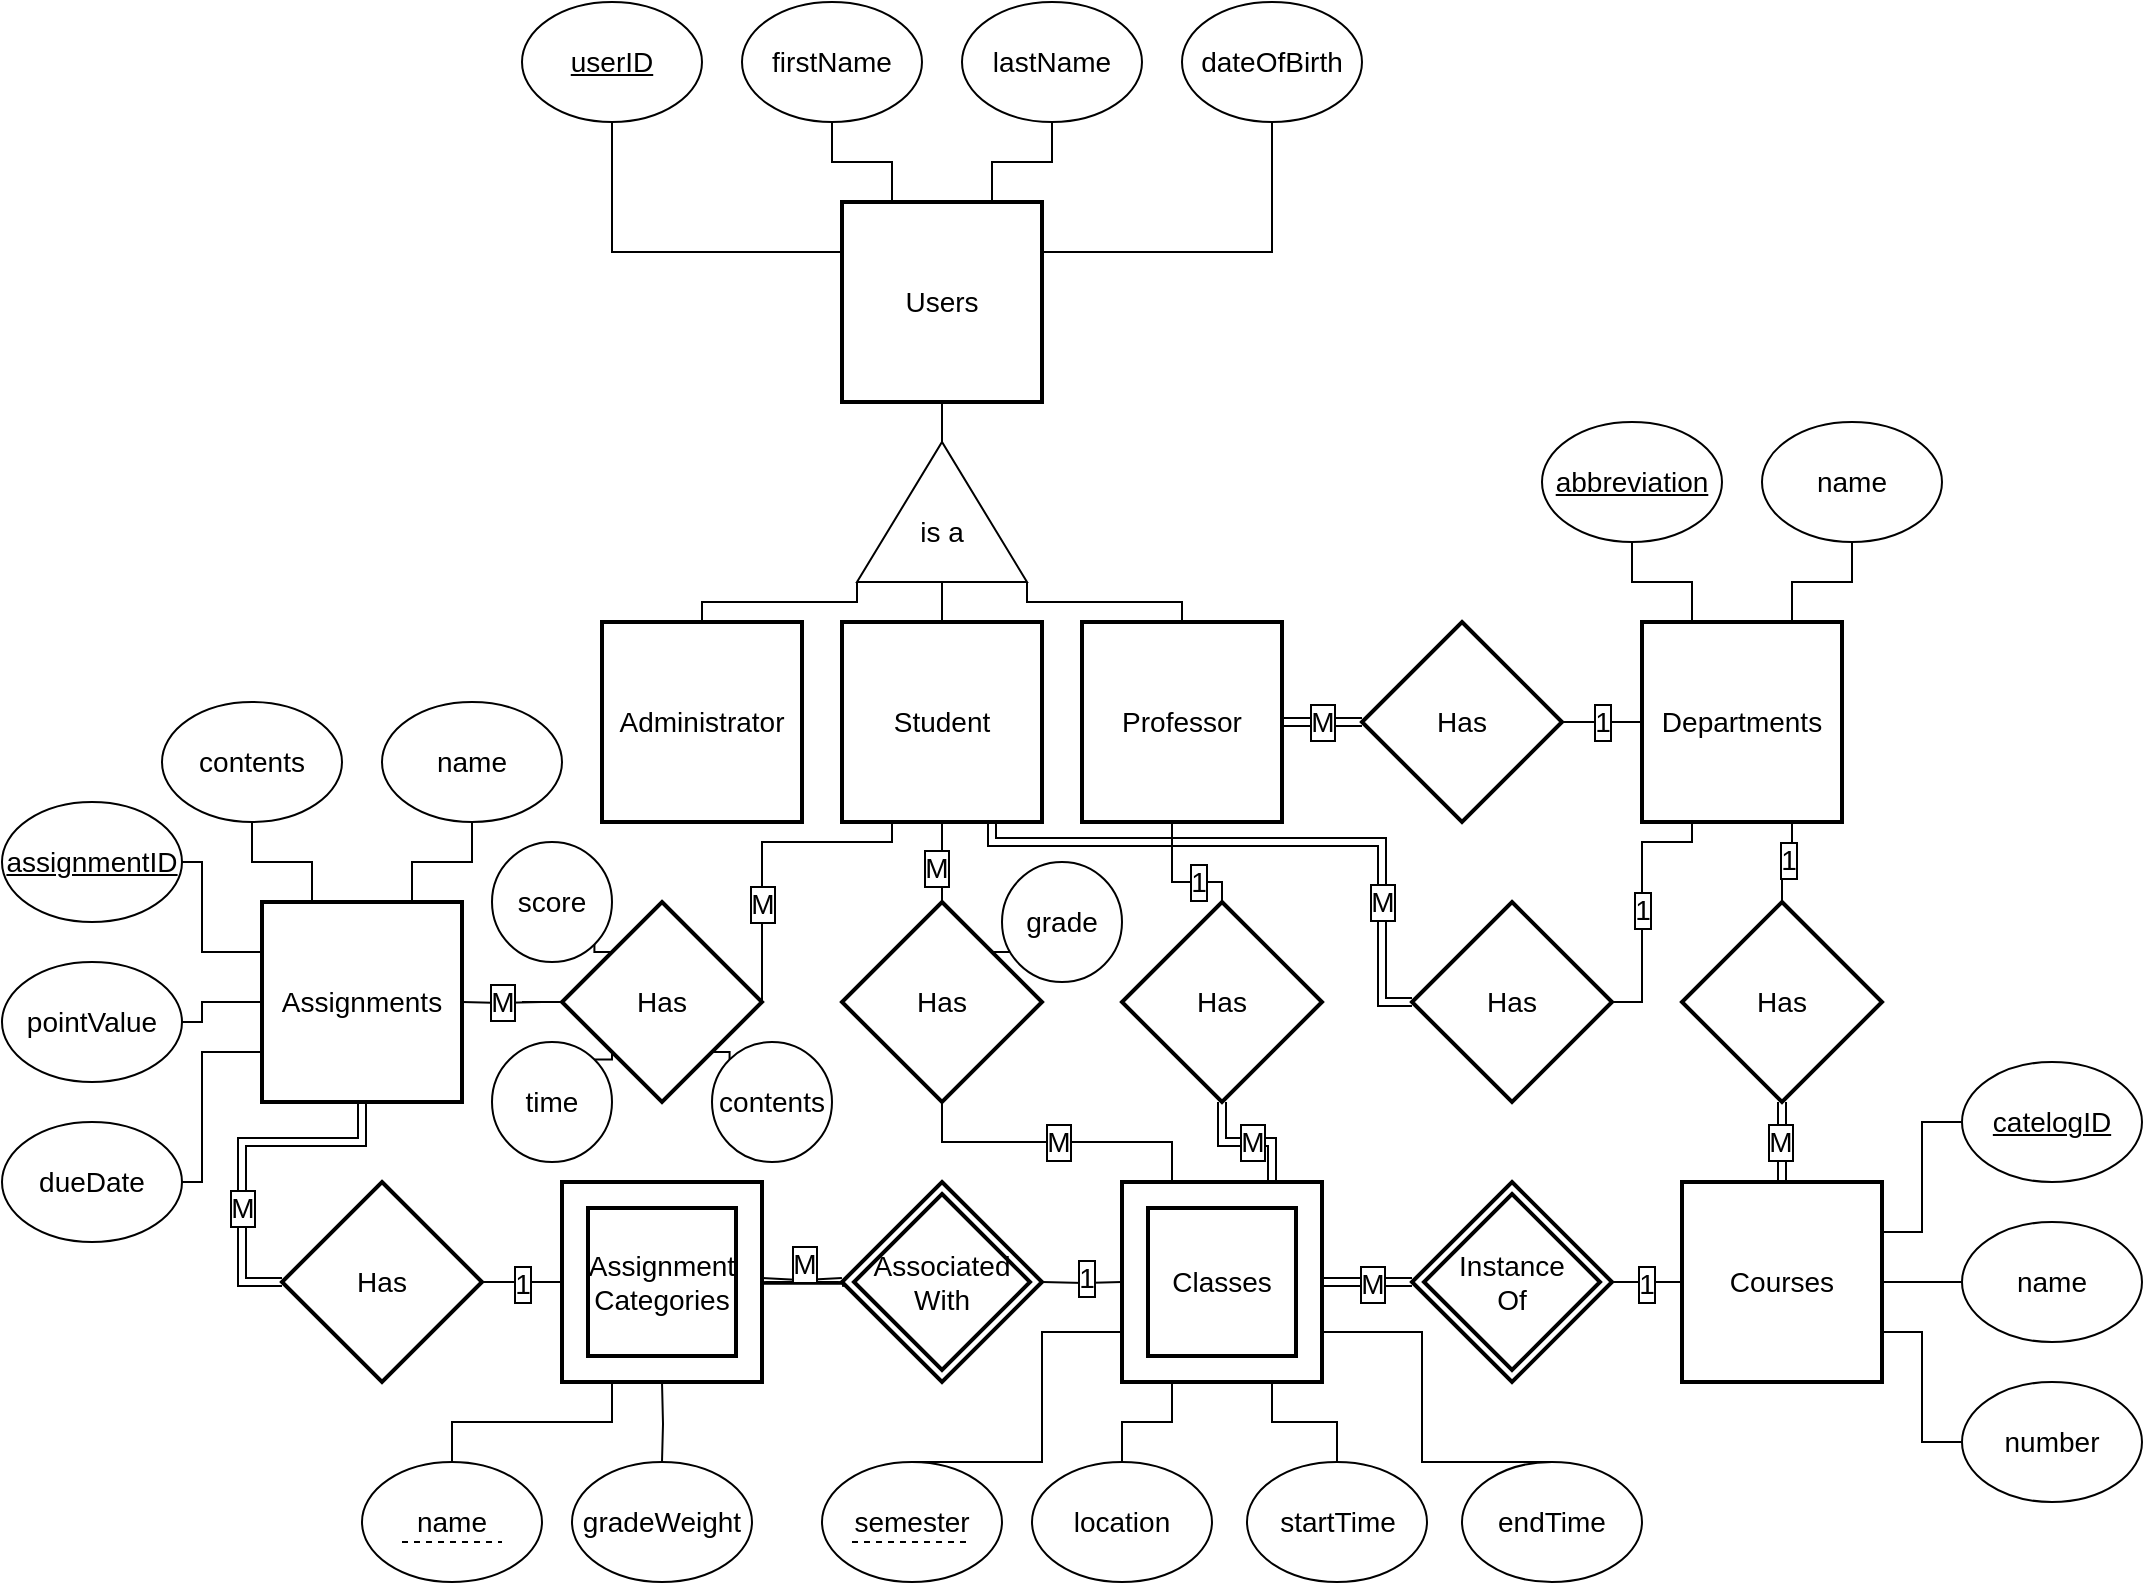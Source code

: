 <mxfile version="10.7.5" type="device"><diagram id="HxZKL7UxSQ64VZ08jnvw" name="Page-1"><mxGraphModel dx="1279" dy="732" grid="1" gridSize="10" guides="1" tooltips="1" connect="1" arrows="1" fold="1" page="1" pageScale="1" pageWidth="1110" pageHeight="830" math="0" shadow="0"><root><mxCell id="0"/><mxCell id="1" parent="0"/><mxCell id="wHXYPtMvFB3BBbdNckrW-7" style="edgeStyle=orthogonalEdgeStyle;rounded=0;orthogonalLoop=1;jettySize=auto;html=1;exitX=0;exitY=0.25;exitDx=0;exitDy=0;entryX=0.5;entryY=1;entryDx=0;entryDy=0;endArrow=none;endFill=0;fontSize=14;" parent="1" source="wHXYPtMvFB3BBbdNckrW-1" target="wHXYPtMvFB3BBbdNckrW-5" edge="1"><mxGeometry relative="1" as="geometry"/></mxCell><mxCell id="wHXYPtMvFB3BBbdNckrW-8" style="edgeStyle=orthogonalEdgeStyle;rounded=0;orthogonalLoop=1;jettySize=auto;html=1;exitX=0.25;exitY=0;exitDx=0;exitDy=0;entryX=0.5;entryY=1;entryDx=0;entryDy=0;endArrow=none;endFill=0;fontSize=14;" parent="1" source="wHXYPtMvFB3BBbdNckrW-1" target="wHXYPtMvFB3BBbdNckrW-4" edge="1"><mxGeometry relative="1" as="geometry"/></mxCell><mxCell id="wHXYPtMvFB3BBbdNckrW-9" style="edgeStyle=orthogonalEdgeStyle;rounded=0;orthogonalLoop=1;jettySize=auto;html=1;exitX=0.75;exitY=0;exitDx=0;exitDy=0;entryX=0.5;entryY=1;entryDx=0;entryDy=0;endArrow=none;endFill=0;fontSize=14;" parent="1" source="wHXYPtMvFB3BBbdNckrW-1" target="wHXYPtMvFB3BBbdNckrW-3" edge="1"><mxGeometry relative="1" as="geometry"/></mxCell><mxCell id="wHXYPtMvFB3BBbdNckrW-10" style="edgeStyle=orthogonalEdgeStyle;rounded=0;orthogonalLoop=1;jettySize=auto;html=1;exitX=1;exitY=0.25;exitDx=0;exitDy=0;entryX=0.5;entryY=1;entryDx=0;entryDy=0;endArrow=none;endFill=0;fontSize=14;" parent="1" source="wHXYPtMvFB3BBbdNckrW-1" target="wHXYPtMvFB3BBbdNckrW-6" edge="1"><mxGeometry relative="1" as="geometry"/></mxCell><mxCell id="wHXYPtMvFB3BBbdNckrW-11" style="edgeStyle=orthogonalEdgeStyle;rounded=0;orthogonalLoop=1;jettySize=auto;html=1;exitX=0.5;exitY=1;exitDx=0;exitDy=0;entryX=1;entryY=0.5;entryDx=0;entryDy=0;endArrow=none;endFill=0;fontSize=14;" parent="1" source="wHXYPtMvFB3BBbdNckrW-1" edge="1"><mxGeometry relative="1" as="geometry"><mxPoint x="490" y="240" as="targetPoint"/></mxGeometry></mxCell><mxCell id="wHXYPtMvFB3BBbdNckrW-1" value="Users" style="strokeWidth=2;whiteSpace=wrap;html=1;align=center;fontSize=14;" parent="1" vertex="1"><mxGeometry x="440" y="120" width="100" height="100" as="geometry"/></mxCell><mxCell id="wHXYPtMvFB3BBbdNckrW-3" value="lastName" style="ellipse;whiteSpace=wrap;html=1;fontSize=14;" parent="1" vertex="1"><mxGeometry x="500" y="20" width="90" height="60" as="geometry"/></mxCell><mxCell id="wHXYPtMvFB3BBbdNckrW-4" value="firstName" style="ellipse;whiteSpace=wrap;html=1;fontSize=14;" parent="1" vertex="1"><mxGeometry x="390" y="20" width="90" height="60" as="geometry"/></mxCell><mxCell id="wHXYPtMvFB3BBbdNckrW-5" value="&lt;u&gt;userID&lt;/u&gt;" style="ellipse;whiteSpace=wrap;html=1;fontSize=14;" parent="1" vertex="1"><mxGeometry x="280" y="20" width="90" height="60" as="geometry"/></mxCell><mxCell id="wHXYPtMvFB3BBbdNckrW-6" value="dateOfBirth" style="ellipse;whiteSpace=wrap;html=1;fontSize=14;" parent="1" vertex="1"><mxGeometry x="610" y="20" width="90" height="60" as="geometry"/></mxCell><mxCell id="wHXYPtMvFB3BBbdNckrW-74" style="edgeStyle=orthogonalEdgeStyle;rounded=0;jumpSize=6;orthogonalLoop=1;jettySize=auto;html=1;exitX=0.5;exitY=1;exitDx=0;exitDy=0;entryX=0.5;entryY=0;entryDx=0;entryDy=0;endArrow=none;endFill=0;fontSize=14;" parent="1" source="wHXYPtMvFB3BBbdNckrW-12" target="wHXYPtMvFB3BBbdNckrW-73" edge="1"><mxGeometry relative="1" as="geometry"/></mxCell><mxCell id="wHXYPtMvFB3BBbdNckrW-76" value="M" style="text;html=1;resizable=0;points=[];align=center;verticalAlign=middle;labelBackgroundColor=#ffffff;fontSize=14;labelBorderColor=#000000;" parent="wHXYPtMvFB3BBbdNckrW-74" vertex="1" connectable="0"><mxGeometry x="0.133" y="-3" relative="1" as="geometry"><mxPoint as="offset"/></mxGeometry></mxCell><mxCell id="wHXYPtMvFB3BBbdNckrW-98" style="edgeStyle=orthogonalEdgeStyle;rounded=0;jumpSize=6;orthogonalLoop=1;jettySize=auto;html=1;exitX=0.25;exitY=1;exitDx=0;exitDy=0;entryX=1;entryY=0.5;entryDx=0;entryDy=0;endArrow=none;endFill=0;fontSize=14;" parent="1" source="wHXYPtMvFB3BBbdNckrW-12" target="wHXYPtMvFB3BBbdNckrW-97" edge="1"><mxGeometry relative="1" as="geometry"><Array as="points"><mxPoint x="465" y="440"/><mxPoint x="400" y="440"/></Array></mxGeometry></mxCell><mxCell id="wHXYPtMvFB3BBbdNckrW-99" value="M" style="text;html=1;resizable=0;points=[];align=center;verticalAlign=middle;labelBackgroundColor=#ffffff;fontSize=14;labelBorderColor=#000000;" parent="wHXYPtMvFB3BBbdNckrW-98" vertex="1" connectable="0"><mxGeometry x="0.368" relative="1" as="geometry"><mxPoint as="offset"/></mxGeometry></mxCell><mxCell id="wHXYPtMvFB3BBbdNckrW-12" value="Student" style="strokeWidth=2;whiteSpace=wrap;html=1;align=center;fontSize=14;" parent="1" vertex="1"><mxGeometry x="440" y="330" width="100" height="100" as="geometry"/></mxCell><mxCell id="wHXYPtMvFB3BBbdNckrW-32" value="M" style="edgeStyle=orthogonalEdgeStyle;rounded=0;orthogonalLoop=1;jettySize=auto;html=1;exitX=1;exitY=0.5;exitDx=0;exitDy=0;entryX=0;entryY=0.5;entryDx=0;entryDy=0;endArrow=none;endFill=0;fontSize=14;labelBorderColor=#000000;shape=link;" parent="1" source="wHXYPtMvFB3BBbdNckrW-13" target="wHXYPtMvFB3BBbdNckrW-31" edge="1"><mxGeometry relative="1" as="geometry"><mxPoint as="offset"/></mxGeometry></mxCell><mxCell id="wHXYPtMvFB3BBbdNckrW-83" style="edgeStyle=orthogonalEdgeStyle;rounded=0;jumpSize=6;orthogonalLoop=1;jettySize=auto;html=1;exitX=0.5;exitY=1;exitDx=0;exitDy=0;entryX=0.5;entryY=0;entryDx=0;entryDy=0;endArrow=none;endFill=0;fontSize=14;" parent="1" source="wHXYPtMvFB3BBbdNckrW-13" target="wHXYPtMvFB3BBbdNckrW-80" edge="1"><mxGeometry relative="1" as="geometry"><Array as="points"><mxPoint x="605" y="460"/><mxPoint x="630" y="460"/></Array></mxGeometry></mxCell><mxCell id="wHXYPtMvFB3BBbdNckrW-13" value="Professor" style="strokeWidth=2;whiteSpace=wrap;html=1;align=center;fontSize=14;" parent="1" vertex="1"><mxGeometry x="560" y="330" width="100" height="100" as="geometry"/></mxCell><mxCell id="wHXYPtMvFB3BBbdNckrW-14" value="Administrator" style="strokeWidth=2;whiteSpace=wrap;html=1;align=center;fontSize=14;" parent="1" vertex="1"><mxGeometry x="320" y="330" width="100" height="100" as="geometry"/></mxCell><mxCell id="wHXYPtMvFB3BBbdNckrW-23" style="edgeStyle=orthogonalEdgeStyle;rounded=0;orthogonalLoop=1;jettySize=auto;html=1;exitX=0.5;exitY=1;exitDx=0;exitDy=0;exitPerimeter=0;entryX=0.5;entryY=0;entryDx=0;entryDy=0;endArrow=none;endFill=0;fontSize=14;" parent="1" source="wHXYPtMvFB3BBbdNckrW-15" target="wHXYPtMvFB3BBbdNckrW-12" edge="1"><mxGeometry relative="1" as="geometry"/></mxCell><mxCell id="wHXYPtMvFB3BBbdNckrW-24" style="edgeStyle=orthogonalEdgeStyle;rounded=0;orthogonalLoop=1;jettySize=auto;html=1;exitX=0;exitY=1;exitDx=0;exitDy=0;exitPerimeter=0;entryX=0.5;entryY=0;entryDx=0;entryDy=0;endArrow=none;endFill=0;fontSize=14;" parent="1" source="wHXYPtMvFB3BBbdNckrW-15" target="wHXYPtMvFB3BBbdNckrW-14" edge="1"><mxGeometry relative="1" as="geometry"><Array as="points"><mxPoint x="448" y="320"/><mxPoint x="370" y="320"/></Array></mxGeometry></mxCell><mxCell id="wHXYPtMvFB3BBbdNckrW-25" style="edgeStyle=orthogonalEdgeStyle;rounded=0;orthogonalLoop=1;jettySize=auto;html=1;exitX=1;exitY=1;exitDx=0;exitDy=0;exitPerimeter=0;entryX=0.5;entryY=0;entryDx=0;entryDy=0;endArrow=none;endFill=0;fontSize=14;" parent="1" source="wHXYPtMvFB3BBbdNckrW-15" target="wHXYPtMvFB3BBbdNckrW-13" edge="1"><mxGeometry relative="1" as="geometry"><Array as="points"><mxPoint x="533" y="320"/><mxPoint x="610" y="320"/></Array></mxGeometry></mxCell><mxCell id="wHXYPtMvFB3BBbdNckrW-15" value="&lt;div style=&quot;text-align: right&quot;&gt;&lt;/div&gt;" style="verticalLabelPosition=bottom;verticalAlign=top;html=1;shape=mxgraph.basic.acute_triangle;dx=0.5;fontSize=14;align=center;" parent="1" vertex="1"><mxGeometry x="447.5" y="240" width="85" height="70" as="geometry"/></mxCell><mxCell id="wHXYPtMvFB3BBbdNckrW-22" value="is a" style="text;html=1;strokeColor=none;fillColor=none;align=center;verticalAlign=middle;whiteSpace=wrap;rounded=0;fontSize=14;" parent="1" vertex="1"><mxGeometry x="470" y="275" width="40" height="20" as="geometry"/></mxCell><mxCell id="wHXYPtMvFB3BBbdNckrW-26" style="edgeStyle=orthogonalEdgeStyle;rounded=0;orthogonalLoop=1;jettySize=auto;html=1;exitX=0.25;exitY=0;exitDx=0;exitDy=0;entryX=0.5;entryY=1;entryDx=0;entryDy=0;endArrow=none;endFill=0;fontSize=14;" parent="1" source="wHXYPtMvFB3BBbdNckrW-28" target="wHXYPtMvFB3BBbdNckrW-30" edge="1"><mxGeometry relative="1" as="geometry"/></mxCell><mxCell id="wHXYPtMvFB3BBbdNckrW-27" style="edgeStyle=orthogonalEdgeStyle;rounded=0;orthogonalLoop=1;jettySize=auto;html=1;exitX=0.75;exitY=0;exitDx=0;exitDy=0;entryX=0.5;entryY=1;entryDx=0;entryDy=0;endArrow=none;endFill=0;fontSize=14;" parent="1" source="wHXYPtMvFB3BBbdNckrW-28" target="wHXYPtMvFB3BBbdNckrW-29" edge="1"><mxGeometry relative="1" as="geometry"/></mxCell><mxCell id="wHXYPtMvFB3BBbdNckrW-81" value="" style="edgeStyle=orthogonalEdgeStyle;rounded=0;jumpSize=6;orthogonalLoop=1;jettySize=auto;html=1;endArrow=none;endFill=0;fontSize=14;exitX=0.75;exitY=1;exitDx=0;exitDy=0;" parent="1" source="wHXYPtMvFB3BBbdNckrW-28" target="wHXYPtMvFB3BBbdNckrW-41" edge="1"><mxGeometry relative="1" as="geometry"/></mxCell><mxCell id="wHXYPtMvFB3BBbdNckrW-82" value="1" style="text;html=1;resizable=0;points=[];align=center;verticalAlign=middle;labelBackgroundColor=#ffffff;fontSize=14;labelBorderColor=#000000;" parent="wHXYPtMvFB3BBbdNckrW-81" vertex="1" connectable="0"><mxGeometry x="-0.029" y="-1" relative="1" as="geometry"><mxPoint as="offset"/></mxGeometry></mxCell><mxCell id="wHXYPtMvFB3BBbdNckrW-28" value="Departments&lt;br&gt;" style="strokeWidth=2;whiteSpace=wrap;html=1;align=center;fontSize=14;" parent="1" vertex="1"><mxGeometry x="840" y="330" width="100" height="100" as="geometry"/></mxCell><mxCell id="wHXYPtMvFB3BBbdNckrW-29" value="name" style="ellipse;whiteSpace=wrap;html=1;fontSize=14;" parent="1" vertex="1"><mxGeometry x="900" y="230" width="90" height="60" as="geometry"/></mxCell><mxCell id="wHXYPtMvFB3BBbdNckrW-30" value="&lt;u&gt;abbreviation&lt;/u&gt;" style="ellipse;whiteSpace=wrap;html=1;fontSize=14;" parent="1" vertex="1"><mxGeometry x="790" y="230" width="90" height="60" as="geometry"/></mxCell><mxCell id="wHXYPtMvFB3BBbdNckrW-33" value="1" style="edgeStyle=orthogonalEdgeStyle;rounded=0;orthogonalLoop=1;jettySize=auto;html=1;exitX=1;exitY=0.5;exitDx=0;exitDy=0;entryX=0;entryY=0.5;entryDx=0;entryDy=0;endArrow=none;endFill=0;fontSize=14;labelBorderColor=#000000;" parent="1" source="wHXYPtMvFB3BBbdNckrW-31" target="wHXYPtMvFB3BBbdNckrW-28" edge="1"><mxGeometry relative="1" as="geometry"/></mxCell><mxCell id="wHXYPtMvFB3BBbdNckrW-31" value="Has" style="shape=rhombus;strokeWidth=2;fontSize=17;perimeter=rhombusPerimeter;whiteSpace=wrap;html=1;align=center;fontSize=14;" parent="1" vertex="1"><mxGeometry x="700" y="330" width="100" height="100" as="geometry"/></mxCell><mxCell id="wHXYPtMvFB3BBbdNckrW-46" style="edgeStyle=orthogonalEdgeStyle;rounded=0;orthogonalLoop=1;jettySize=auto;html=1;exitX=1;exitY=0.25;exitDx=0;exitDy=0;entryX=0;entryY=0.5;entryDx=0;entryDy=0;endArrow=none;endFill=0;fontSize=14;" parent="1" source="wHXYPtMvFB3BBbdNckrW-36" target="wHXYPtMvFB3BBbdNckrW-38" edge="1"><mxGeometry relative="1" as="geometry"/></mxCell><mxCell id="wHXYPtMvFB3BBbdNckrW-47" style="edgeStyle=orthogonalEdgeStyle;rounded=0;orthogonalLoop=1;jettySize=auto;html=1;exitX=1;exitY=0.5;exitDx=0;exitDy=0;entryX=0;entryY=0.5;entryDx=0;entryDy=0;endArrow=none;endFill=0;fontSize=14;" parent="1" source="wHXYPtMvFB3BBbdNckrW-36" target="wHXYPtMvFB3BBbdNckrW-37" edge="1"><mxGeometry relative="1" as="geometry"/></mxCell><mxCell id="wHXYPtMvFB3BBbdNckrW-48" style="edgeStyle=orthogonalEdgeStyle;rounded=0;orthogonalLoop=1;jettySize=auto;html=1;exitX=1;exitY=0.75;exitDx=0;exitDy=0;entryX=0;entryY=0.5;entryDx=0;entryDy=0;endArrow=none;endFill=0;fontSize=14;" parent="1" source="wHXYPtMvFB3BBbdNckrW-36" target="wHXYPtMvFB3BBbdNckrW-40" edge="1"><mxGeometry relative="1" as="geometry"/></mxCell><mxCell id="wHXYPtMvFB3BBbdNckrW-36" value="Courses&lt;br&gt;" style="strokeWidth=2;whiteSpace=wrap;html=1;align=center;fontSize=14;" parent="1" vertex="1"><mxGeometry x="860" y="610" width="100" height="100" as="geometry"/></mxCell><mxCell id="wHXYPtMvFB3BBbdNckrW-37" value="name" style="ellipse;whiteSpace=wrap;html=1;fontSize=14;" parent="1" vertex="1"><mxGeometry x="1000" y="630" width="90" height="60" as="geometry"/></mxCell><mxCell id="wHXYPtMvFB3BBbdNckrW-38" value="&lt;u&gt;catelogID&lt;/u&gt;" style="ellipse;whiteSpace=wrap;html=1;fontSize=14;" parent="1" vertex="1"><mxGeometry x="1000" y="550" width="90" height="60" as="geometry"/></mxCell><mxCell id="wHXYPtMvFB3BBbdNckrW-40" value="number" style="ellipse;whiteSpace=wrap;html=1;fontSize=14;" parent="1" vertex="1"><mxGeometry x="1000" y="710" width="90" height="60" as="geometry"/></mxCell><mxCell id="wHXYPtMvFB3BBbdNckrW-44" style="edgeStyle=orthogonalEdgeStyle;rounded=0;orthogonalLoop=1;jettySize=auto;html=1;exitX=0.5;exitY=1;exitDx=0;exitDy=0;entryX=0.5;entryY=0;entryDx=0;entryDy=0;endArrow=none;endFill=0;fontSize=14;shape=link;" parent="1" source="wHXYPtMvFB3BBbdNckrW-41" target="wHXYPtMvFB3BBbdNckrW-36" edge="1"><mxGeometry relative="1" as="geometry"/></mxCell><mxCell id="wHXYPtMvFB3BBbdNckrW-45" value="M" style="text;html=1;resizable=0;points=[];align=center;verticalAlign=middle;labelBackgroundColor=#ffffff;fontSize=14;labelBorderColor=#000000;" parent="wHXYPtMvFB3BBbdNckrW-44" vertex="1" connectable="0"><mxGeometry x="-0.017" y="-1" relative="1" as="geometry"><mxPoint as="offset"/></mxGeometry></mxCell><mxCell id="wHXYPtMvFB3BBbdNckrW-41" value="Has" style="shape=rhombus;strokeWidth=2;fontSize=17;perimeter=rhombusPerimeter;whiteSpace=wrap;html=1;align=center;fontSize=14;" parent="1" vertex="1"><mxGeometry x="860" y="470" width="100" height="100" as="geometry"/></mxCell><mxCell id="wHXYPtMvFB3BBbdNckrW-53" style="edgeStyle=orthogonalEdgeStyle;rounded=0;orthogonalLoop=1;jettySize=auto;html=1;exitX=0;exitY=0.5;exitDx=0;exitDy=0;endArrow=none;endFill=0;fontSize=14;shape=link;" parent="1" source="wHXYPtMvFB3BBbdNckrW-49" target="wHXYPtMvFB3BBbdNckrW-51" edge="1"><mxGeometry relative="1" as="geometry"/></mxCell><mxCell id="wHXYPtMvFB3BBbdNckrW-55" value="M" style="text;html=1;resizable=0;points=[];align=center;verticalAlign=middle;labelBackgroundColor=#ffffff;fontSize=14;labelBorderColor=#000000;" parent="wHXYPtMvFB3BBbdNckrW-53" vertex="1" connectable="0"><mxGeometry x="-0.083" y="1" relative="1" as="geometry"><mxPoint as="offset"/></mxGeometry></mxCell><mxCell id="wHXYPtMvFB3BBbdNckrW-54" style="edgeStyle=orthogonalEdgeStyle;rounded=0;orthogonalLoop=1;jettySize=auto;html=1;exitX=1;exitY=0.5;exitDx=0;exitDy=0;entryX=0;entryY=0.5;entryDx=0;entryDy=0;endArrow=none;endFill=0;fontSize=14;labelBorderColor=#000000;" parent="1" source="wHXYPtMvFB3BBbdNckrW-49" target="wHXYPtMvFB3BBbdNckrW-36" edge="1"><mxGeometry relative="1" as="geometry"/></mxCell><mxCell id="wHXYPtMvFB3BBbdNckrW-56" value="1" style="text;html=1;resizable=0;points=[];align=center;verticalAlign=middle;labelBackgroundColor=#ffffff;fontSize=14;labelBorderColor=#000000;" parent="wHXYPtMvFB3BBbdNckrW-54" vertex="1" connectable="0"><mxGeometry x="-0.067" y="-1" relative="1" as="geometry"><mxPoint as="offset"/></mxGeometry></mxCell><mxCell id="wHXYPtMvFB3BBbdNckrW-49" value="Instance&lt;br&gt;Of&lt;br&gt;" style="shape=rhombus;double=1;strokeWidth=2;fontSize=17;perimeter=rhombusPerimeter;whiteSpace=wrap;html=1;align=center;fontSize=14;" parent="1" vertex="1"><mxGeometry x="725" y="610" width="100" height="100" as="geometry"/></mxCell><mxCell id="wHXYPtMvFB3BBbdNckrW-67" style="edgeStyle=orthogonalEdgeStyle;rounded=0;jumpSize=6;orthogonalLoop=1;jettySize=auto;html=1;exitX=1;exitY=0.75;exitDx=0;exitDy=0;entryX=0.5;entryY=0;entryDx=0;entryDy=0;endArrow=none;endFill=0;fontSize=14;" parent="1" source="wHXYPtMvFB3BBbdNckrW-51" target="wHXYPtMvFB3BBbdNckrW-66" edge="1"><mxGeometry relative="1" as="geometry"><Array as="points"><mxPoint x="730" y="685"/><mxPoint x="730" y="750"/></Array></mxGeometry></mxCell><mxCell id="wHXYPtMvFB3BBbdNckrW-68" style="edgeStyle=orthogonalEdgeStyle;rounded=0;jumpSize=6;orthogonalLoop=1;jettySize=auto;html=1;exitX=0.75;exitY=1;exitDx=0;exitDy=0;entryX=0.5;entryY=0;entryDx=0;entryDy=0;endArrow=none;endFill=0;fontSize=14;" parent="1" source="wHXYPtMvFB3BBbdNckrW-51" target="wHXYPtMvFB3BBbdNckrW-64" edge="1"><mxGeometry relative="1" as="geometry"/></mxCell><mxCell id="wHXYPtMvFB3BBbdNckrW-69" style="edgeStyle=orthogonalEdgeStyle;rounded=0;jumpSize=6;orthogonalLoop=1;jettySize=auto;html=1;exitX=0.25;exitY=1;exitDx=0;exitDy=0;entryX=0.5;entryY=0;entryDx=0;entryDy=0;endArrow=none;endFill=0;fontSize=14;" parent="1" source="wHXYPtMvFB3BBbdNckrW-51" target="wHXYPtMvFB3BBbdNckrW-63" edge="1"><mxGeometry relative="1" as="geometry"/></mxCell><mxCell id="wHXYPtMvFB3BBbdNckrW-70" style="edgeStyle=orthogonalEdgeStyle;rounded=0;jumpSize=6;orthogonalLoop=1;jettySize=auto;html=1;exitX=0;exitY=0.75;exitDx=0;exitDy=0;entryX=0.5;entryY=0;entryDx=0;entryDy=0;endArrow=none;endFill=0;fontSize=14;" parent="1" source="wHXYPtMvFB3BBbdNckrW-51" target="wHXYPtMvFB3BBbdNckrW-65" edge="1"><mxGeometry relative="1" as="geometry"><Array as="points"><mxPoint x="540" y="685"/><mxPoint x="540" y="750"/></Array></mxGeometry></mxCell><mxCell id="wHXYPtMvFB3BBbdNckrW-78" value="M&lt;br&gt;" style="edgeStyle=orthogonalEdgeStyle;rounded=0;jumpSize=6;orthogonalLoop=1;jettySize=auto;html=1;exitX=0.25;exitY=0;exitDx=0;exitDy=0;entryX=0.5;entryY=1;entryDx=0;entryDy=0;endArrow=none;endFill=0;fontSize=14;labelBorderColor=#000000;" parent="1" source="wHXYPtMvFB3BBbdNckrW-51" target="wHXYPtMvFB3BBbdNckrW-73" edge="1"><mxGeometry relative="1" as="geometry"/></mxCell><mxCell id="wHXYPtMvFB3BBbdNckrW-51" value="Classes" style="shape=ext;strokeWidth=2;margin=10;double=1;whiteSpace=wrap;html=1;align=center;fontSize=14;" parent="1" vertex="1"><mxGeometry x="580" y="610" width="100" height="100" as="geometry"/></mxCell><mxCell id="wHXYPtMvFB3BBbdNckrW-59" style="edgeStyle=orthogonalEdgeStyle;rounded=0;orthogonalLoop=1;jettySize=auto;html=1;exitX=1;exitY=0.5;exitDx=0;exitDy=0;entryX=0.25;entryY=1;entryDx=0;entryDy=0;endArrow=none;endFill=0;fontSize=14;jumpSize=6;" parent="1" source="wHXYPtMvFB3BBbdNckrW-58" target="wHXYPtMvFB3BBbdNckrW-28" edge="1"><mxGeometry relative="1" as="geometry"><Array as="points"><mxPoint x="840" y="520"/><mxPoint x="840" y="440"/><mxPoint x="865" y="440"/></Array></mxGeometry></mxCell><mxCell id="wHXYPtMvFB3BBbdNckrW-61" value="1" style="text;html=1;resizable=0;points=[];align=center;verticalAlign=middle;labelBackgroundColor=#ffffff;fontSize=14;labelBorderColor=#000000;" parent="wHXYPtMvFB3BBbdNckrW-59" vertex="1" connectable="0"><mxGeometry x="-0.473" relative="1" as="geometry"><mxPoint y="-27" as="offset"/></mxGeometry></mxCell><mxCell id="wHXYPtMvFB3BBbdNckrW-60" style="edgeStyle=orthogonalEdgeStyle;rounded=0;orthogonalLoop=1;jettySize=auto;html=1;exitX=0;exitY=0.5;exitDx=0;exitDy=0;entryX=0.75;entryY=1;entryDx=0;entryDy=0;endArrow=none;endFill=0;fontSize=14;shape=link;labelBorderColor=#000000;" parent="1" source="wHXYPtMvFB3BBbdNckrW-58" target="wHXYPtMvFB3BBbdNckrW-12" edge="1"><mxGeometry relative="1" as="geometry"><Array as="points"><mxPoint x="710" y="520"/><mxPoint x="710" y="440"/><mxPoint x="515" y="440"/></Array></mxGeometry></mxCell><mxCell id="wHXYPtMvFB3BBbdNckrW-62" value="M" style="text;html=1;resizable=0;points=[];align=center;verticalAlign=middle;labelBackgroundColor=#ffffff;fontSize=14;labelBorderColor=#000000;" parent="wHXYPtMvFB3BBbdNckrW-60" vertex="1" connectable="0"><mxGeometry x="-0.301" y="-2" relative="1" as="geometry"><mxPoint x="10" y="32" as="offset"/></mxGeometry></mxCell><mxCell id="wHXYPtMvFB3BBbdNckrW-87" value="1" style="text;html=1;resizable=0;points=[];align=center;verticalAlign=middle;labelBackgroundColor=#ffffff;fontSize=14;labelBorderColor=#000000;" parent="wHXYPtMvFB3BBbdNckrW-60" vertex="1" connectable="0"><mxGeometry x="0.115" y="7" relative="1" as="geometry"><mxPoint x="-20" y="13" as="offset"/></mxGeometry></mxCell><mxCell id="wHXYPtMvFB3BBbdNckrW-58" value="Has" style="shape=rhombus;strokeWidth=2;fontSize=17;perimeter=rhombusPerimeter;whiteSpace=wrap;html=1;align=center;fontSize=14;" parent="1" vertex="1"><mxGeometry x="725" y="470" width="100" height="100" as="geometry"/></mxCell><mxCell id="wHXYPtMvFB3BBbdNckrW-63" value="location" style="ellipse;whiteSpace=wrap;html=1;fontSize=14;" parent="1" vertex="1"><mxGeometry x="535" y="750" width="90" height="60" as="geometry"/></mxCell><mxCell id="wHXYPtMvFB3BBbdNckrW-64" value="startTime" style="ellipse;whiteSpace=wrap;html=1;fontSize=14;" parent="1" vertex="1"><mxGeometry x="642.5" y="750" width="90" height="60" as="geometry"/></mxCell><mxCell id="wHXYPtMvFB3BBbdNckrW-65" value="semester" style="ellipse;whiteSpace=wrap;html=1;fontSize=14;" parent="1" vertex="1"><mxGeometry x="430" y="750" width="90" height="60" as="geometry"/></mxCell><mxCell id="wHXYPtMvFB3BBbdNckrW-66" value="endTime" style="ellipse;whiteSpace=wrap;html=1;fontSize=14;" parent="1" vertex="1"><mxGeometry x="750" y="750" width="90" height="60" as="geometry"/></mxCell><mxCell id="wHXYPtMvFB3BBbdNckrW-71" value="" style="endArrow=none;dashed=1;html=1;fontSize=14;" parent="1" edge="1"><mxGeometry width="50" height="50" relative="1" as="geometry"><mxPoint x="445" y="790" as="sourcePoint"/><mxPoint x="505" y="790" as="targetPoint"/></mxGeometry></mxCell><mxCell id="BtoV0r4Jlbg-X8lSpKwK-9" style="edgeStyle=orthogonalEdgeStyle;rounded=0;orthogonalLoop=1;jettySize=auto;html=1;exitX=1;exitY=0;exitDx=0;exitDy=0;entryX=0;entryY=1;entryDx=0;entryDy=0;" edge="1" parent="1" source="wHXYPtMvFB3BBbdNckrW-73" target="BtoV0r4Jlbg-X8lSpKwK-8"><mxGeometry relative="1" as="geometry"/></mxCell><mxCell id="wHXYPtMvFB3BBbdNckrW-73" value="Has" style="shape=rhombus;strokeWidth=2;fontSize=17;perimeter=rhombusPerimeter;whiteSpace=wrap;html=1;align=center;fontSize=14;" parent="1" vertex="1"><mxGeometry x="440" y="470" width="100" height="100" as="geometry"/></mxCell><mxCell id="wHXYPtMvFB3BBbdNckrW-84" style="edgeStyle=orthogonalEdgeStyle;rounded=0;jumpSize=6;orthogonalLoop=1;jettySize=auto;html=1;exitX=0.5;exitY=1;exitDx=0;exitDy=0;entryX=0.75;entryY=0;entryDx=0;entryDy=0;endArrow=none;endFill=0;fontSize=14;shape=link;" parent="1" source="wHXYPtMvFB3BBbdNckrW-80" target="wHXYPtMvFB3BBbdNckrW-51" edge="1"><mxGeometry relative="1" as="geometry"/></mxCell><mxCell id="wHXYPtMvFB3BBbdNckrW-85" value="M" style="text;html=1;resizable=0;points=[];align=center;verticalAlign=middle;labelBackgroundColor=#ffffff;fontSize=14;labelBorderColor=#000000;" parent="wHXYPtMvFB3BBbdNckrW-84" vertex="1" connectable="0"><mxGeometry x="0.147" relative="1" as="geometry"><mxPoint x="-3" as="offset"/></mxGeometry></mxCell><mxCell id="wHXYPtMvFB3BBbdNckrW-80" value="Has" style="shape=rhombus;strokeWidth=2;fontSize=17;perimeter=rhombusPerimeter;whiteSpace=wrap;html=1;align=center;fontSize=14;" parent="1" vertex="1"><mxGeometry x="580" y="470" width="100" height="100" as="geometry"/></mxCell><mxCell id="wHXYPtMvFB3BBbdNckrW-91" style="edgeStyle=orthogonalEdgeStyle;rounded=0;jumpSize=6;orthogonalLoop=1;jettySize=auto;html=1;exitX=1;exitY=0.5;exitDx=0;exitDy=0;entryX=0;entryY=0.5;entryDx=0;entryDy=0;endArrow=none;endFill=0;fontSize=14;" parent="1" target="wHXYPtMvFB3BBbdNckrW-51" edge="1"><mxGeometry relative="1" as="geometry"><mxPoint x="540" y="660" as="sourcePoint"/></mxGeometry></mxCell><mxCell id="wHXYPtMvFB3BBbdNckrW-96" value="1" style="text;html=1;resizable=0;points=[];align=center;verticalAlign=middle;labelBackgroundColor=#ffffff;fontSize=14;labelBorderColor=#000000;" parent="wHXYPtMvFB3BBbdNckrW-91" vertex="1" connectable="0"><mxGeometry x="0.1" y="2" relative="1" as="geometry"><mxPoint as="offset"/></mxGeometry></mxCell><mxCell id="wHXYPtMvFB3BBbdNckrW-94" style="edgeStyle=orthogonalEdgeStyle;rounded=0;jumpSize=6;orthogonalLoop=1;jettySize=auto;html=1;exitX=1;exitY=0.5;exitDx=0;exitDy=0;entryX=0;entryY=0.5;entryDx=0;entryDy=0;endArrow=none;endFill=0;fontSize=14;shape=link;" parent="1" edge="1"><mxGeometry relative="1" as="geometry"><mxPoint x="400" y="660" as="sourcePoint"/><mxPoint x="440" y="660" as="targetPoint"/></mxGeometry></mxCell><mxCell id="wHXYPtMvFB3BBbdNckrW-95" value="M" style="text;html=1;resizable=0;points=[];align=center;verticalAlign=middle;labelBackgroundColor=#ffffff;fontSize=14;labelBorderColor=#000000;" parent="wHXYPtMvFB3BBbdNckrW-94" vertex="1" connectable="0"><mxGeometry y="-5" relative="1" as="geometry"><mxPoint y="-5" as="offset"/></mxGeometry></mxCell><mxCell id="wHXYPtMvFB3BBbdNckrW-110" style="edgeStyle=orthogonalEdgeStyle;rounded=0;jumpSize=6;orthogonalLoop=1;jettySize=auto;html=1;exitX=0.5;exitY=1;exitDx=0;exitDy=0;entryX=0.5;entryY=0;entryDx=0;entryDy=0;endArrow=none;endFill=0;fontSize=14;" parent="1" target="wHXYPtMvFB3BBbdNckrW-108" edge="1"><mxGeometry relative="1" as="geometry"><mxPoint x="350" y="710" as="sourcePoint"/></mxGeometry></mxCell><mxCell id="wHXYPtMvFB3BBbdNckrW-101" style="edgeStyle=orthogonalEdgeStyle;rounded=0;jumpSize=6;orthogonalLoop=1;jettySize=auto;html=1;exitX=0;exitY=0.5;exitDx=0;exitDy=0;entryX=1;entryY=0.5;entryDx=0;entryDy=0;endArrow=none;endFill=0;fontSize=14;" parent="1" target="wHXYPtMvFB3BBbdNckrW-100" edge="1"><mxGeometry relative="1" as="geometry"><mxPoint x="290" y="520" as="sourcePoint"/></mxGeometry></mxCell><mxCell id="wHXYPtMvFB3BBbdNckrW-102" value="M" style="text;html=1;resizable=0;points=[];align=center;verticalAlign=middle;labelBackgroundColor=#ffffff;fontSize=14;labelBorderColor=#000000;" parent="wHXYPtMvFB3BBbdNckrW-101" vertex="1" connectable="0"><mxGeometry y="2" relative="1" as="geometry"><mxPoint y="-2" as="offset"/></mxGeometry></mxCell><mxCell id="dEy0yFJ9jbXyrZZjif8E-9" style="edgeStyle=orthogonalEdgeStyle;rounded=0;orthogonalLoop=1;jettySize=auto;html=1;exitX=0;exitY=0.5;exitDx=0;exitDy=0;endArrow=none;endFill=0;" parent="1" source="wHXYPtMvFB3BBbdNckrW-97" edge="1"><mxGeometry relative="1" as="geometry"><mxPoint x="280" y="520" as="targetPoint"/></mxGeometry></mxCell><mxCell id="dEy0yFJ9jbXyrZZjif8E-13" style="edgeStyle=orthogonalEdgeStyle;rounded=0;orthogonalLoop=1;jettySize=auto;html=1;exitX=0;exitY=0;exitDx=0;exitDy=0;entryX=1;entryY=1;entryDx=0;entryDy=0;endArrow=none;endFill=0;" parent="1" source="wHXYPtMvFB3BBbdNckrW-97" target="dEy0yFJ9jbXyrZZjif8E-12" edge="1"><mxGeometry relative="1" as="geometry"/></mxCell><mxCell id="BtoV0r4Jlbg-X8lSpKwK-11" style="edgeStyle=orthogonalEdgeStyle;rounded=0;orthogonalLoop=1;jettySize=auto;html=1;exitX=1;exitY=1;exitDx=0;exitDy=0;entryX=0;entryY=0;entryDx=0;entryDy=0;endArrow=none;endFill=0;" edge="1" parent="1" source="wHXYPtMvFB3BBbdNckrW-97" target="dEy0yFJ9jbXyrZZjif8E-2"><mxGeometry relative="1" as="geometry"/></mxCell><mxCell id="wHXYPtMvFB3BBbdNckrW-97" value="Has" style="shape=rhombus;strokeWidth=2;fontSize=17;perimeter=rhombusPerimeter;whiteSpace=wrap;html=1;align=center;fontSize=14;" parent="1" vertex="1"><mxGeometry x="300" y="470" width="100" height="100" as="geometry"/></mxCell><mxCell id="wHXYPtMvFB3BBbdNckrW-105" style="edgeStyle=orthogonalEdgeStyle;rounded=0;jumpSize=6;orthogonalLoop=1;jettySize=auto;html=1;exitX=0.5;exitY=1;exitDx=0;exitDy=0;entryX=0;entryY=0.5;entryDx=0;entryDy=0;endArrow=none;endFill=0;fontSize=14;shape=link;" parent="1" source="wHXYPtMvFB3BBbdNckrW-100" target="wHXYPtMvFB3BBbdNckrW-103" edge="1"><mxGeometry relative="1" as="geometry"/></mxCell><mxCell id="wHXYPtMvFB3BBbdNckrW-106" value="M" style="text;html=1;resizable=0;points=[];align=center;verticalAlign=middle;labelBackgroundColor=#ffffff;fontSize=14;labelBorderColor=#000000;" parent="wHXYPtMvFB3BBbdNckrW-105" vertex="1" connectable="0"><mxGeometry x="0.422" y="-3" relative="1" as="geometry"><mxPoint x="3" y="-8" as="offset"/></mxGeometry></mxCell><mxCell id="wHXYPtMvFB3BBbdNckrW-114" style="edgeStyle=orthogonalEdgeStyle;rounded=0;jumpSize=6;orthogonalLoop=1;jettySize=auto;html=1;exitX=0;exitY=0.75;exitDx=0;exitDy=0;entryX=1;entryY=0.5;entryDx=0;entryDy=0;endArrow=none;endFill=0;fontSize=14;" parent="1" source="wHXYPtMvFB3BBbdNckrW-100" edge="1"><mxGeometry relative="1" as="geometry"><Array as="points"><mxPoint x="120" y="545"/><mxPoint x="120" y="610"/></Array><mxPoint x="110" y="610" as="targetPoint"/></mxGeometry></mxCell><mxCell id="wHXYPtMvFB3BBbdNckrW-100" value="Assignments" style="strokeWidth=2;whiteSpace=wrap;html=1;align=center;fontSize=14;" parent="1" vertex="1"><mxGeometry x="150" y="470" width="100" height="100" as="geometry"/></mxCell><mxCell id="wHXYPtMvFB3BBbdNckrW-104" value="1" style="edgeStyle=orthogonalEdgeStyle;rounded=0;jumpSize=6;orthogonalLoop=1;jettySize=auto;html=1;exitX=1;exitY=0.5;exitDx=0;exitDy=0;entryX=0;entryY=0.5;entryDx=0;entryDy=0;endArrow=none;endFill=0;fontSize=14;labelBorderColor=#000000;" parent="1" source="wHXYPtMvFB3BBbdNckrW-103" edge="1"><mxGeometry relative="1" as="geometry"><mxPoint x="300" y="660" as="targetPoint"/></mxGeometry></mxCell><mxCell id="wHXYPtMvFB3BBbdNckrW-103" value="Has" style="shape=rhombus;strokeWidth=2;fontSize=17;perimeter=rhombusPerimeter;whiteSpace=wrap;html=1;align=center;fontSize=14;" parent="1" vertex="1"><mxGeometry x="160" y="610" width="100" height="100" as="geometry"/></mxCell><mxCell id="wHXYPtMvFB3BBbdNckrW-108" value="gradeWeight" style="ellipse;whiteSpace=wrap;html=1;fontSize=14;" parent="1" vertex="1"><mxGeometry x="305" y="750" width="90" height="60" as="geometry"/></mxCell><mxCell id="wHXYPtMvFB3BBbdNckrW-113" value="dueDate" style="ellipse;whiteSpace=wrap;html=1;fontSize=14;" parent="1" vertex="1"><mxGeometry x="20" y="580" width="90" height="60" as="geometry"/></mxCell><mxCell id="wHXYPtMvFB3BBbdNckrW-131" style="edgeStyle=orthogonalEdgeStyle;rounded=0;jumpSize=6;orthogonalLoop=1;jettySize=auto;html=1;exitX=1;exitY=0.5;exitDx=0;exitDy=0;entryX=0;entryY=0.5;entryDx=0;entryDy=0;endArrow=none;endFill=0;fontSize=14;" parent="1" source="wHXYPtMvFB3BBbdNckrW-116" target="wHXYPtMvFB3BBbdNckrW-100" edge="1"><mxGeometry relative="1" as="geometry"><Array as="points"><mxPoint x="120" y="530"/><mxPoint x="120" y="520"/></Array></mxGeometry></mxCell><mxCell id="wHXYPtMvFB3BBbdNckrW-116" value="pointValue" style="ellipse;whiteSpace=wrap;html=1;fontSize=14;" parent="1" vertex="1"><mxGeometry x="20" y="500" width="90" height="60" as="geometry"/></mxCell><mxCell id="dEy0yFJ9jbXyrZZjif8E-10" style="edgeStyle=orthogonalEdgeStyle;rounded=0;orthogonalLoop=1;jettySize=auto;html=1;exitX=0.5;exitY=1;exitDx=0;exitDy=0;entryX=0.25;entryY=0;entryDx=0;entryDy=0;endArrow=none;endFill=0;" parent="1" source="wHXYPtMvFB3BBbdNckrW-118" target="wHXYPtMvFB3BBbdNckrW-100" edge="1"><mxGeometry relative="1" as="geometry"/></mxCell><mxCell id="wHXYPtMvFB3BBbdNckrW-118" value="contents" style="ellipse;whiteSpace=wrap;html=1;fontSize=14;" parent="1" vertex="1"><mxGeometry x="100" y="370" width="90" height="60" as="geometry"/></mxCell><mxCell id="wHXYPtMvFB3BBbdNckrW-127" style="edgeStyle=orthogonalEdgeStyle;rounded=0;jumpSize=6;orthogonalLoop=1;jettySize=auto;html=1;exitX=1;exitY=0.5;exitDx=0;exitDy=0;entryX=0;entryY=0.25;entryDx=0;entryDy=0;endArrow=none;endFill=0;fontSize=14;" parent="1" source="wHXYPtMvFB3BBbdNckrW-119" target="wHXYPtMvFB3BBbdNckrW-100" edge="1"><mxGeometry relative="1" as="geometry"><Array as="points"><mxPoint x="120" y="450"/><mxPoint x="120" y="495"/></Array></mxGeometry></mxCell><mxCell id="wHXYPtMvFB3BBbdNckrW-119" value="&lt;u&gt;assignmentID&lt;/u&gt;" style="ellipse;whiteSpace=wrap;html=1;fontSize=14;" parent="1" vertex="1"><mxGeometry x="20" y="420" width="90" height="60" as="geometry"/></mxCell><mxCell id="dEy0yFJ9jbXyrZZjif8E-11" style="edgeStyle=orthogonalEdgeStyle;rounded=0;orthogonalLoop=1;jettySize=auto;html=1;exitX=0.5;exitY=1;exitDx=0;exitDy=0;entryX=0.75;entryY=0;entryDx=0;entryDy=0;endArrow=none;endFill=0;" parent="1" source="wHXYPtMvFB3BBbdNckrW-123" target="wHXYPtMvFB3BBbdNckrW-100" edge="1"><mxGeometry relative="1" as="geometry"/></mxCell><mxCell id="wHXYPtMvFB3BBbdNckrW-123" value="name" style="ellipse;whiteSpace=wrap;html=1;fontSize=14;" parent="1" vertex="1"><mxGeometry x="210" y="370" width="90" height="60" as="geometry"/></mxCell><mxCell id="dEy0yFJ9jbXyrZZjif8E-2" value="contents" style="ellipse;whiteSpace=wrap;html=1;fontSize=14;" parent="1" vertex="1"><mxGeometry x="375" y="540" width="60" height="60" as="geometry"/></mxCell><mxCell id="dEy0yFJ9jbXyrZZjif8E-7" style="edgeStyle=orthogonalEdgeStyle;rounded=0;orthogonalLoop=1;jettySize=auto;html=1;exitX=1;exitY=0;exitDx=0;exitDy=0;entryX=0;entryY=1;entryDx=0;entryDy=0;endArrow=none;endFill=0;" parent="1" source="dEy0yFJ9jbXyrZZjif8E-5" target="wHXYPtMvFB3BBbdNckrW-97" edge="1"><mxGeometry relative="1" as="geometry"/></mxCell><mxCell id="dEy0yFJ9jbXyrZZjif8E-5" value="time" style="ellipse;whiteSpace=wrap;html=1;fontSize=14;" parent="1" vertex="1"><mxGeometry x="265" y="540" width="60" height="60" as="geometry"/></mxCell><mxCell id="dEy0yFJ9jbXyrZZjif8E-12" value="score" style="ellipse;whiteSpace=wrap;html=1;fontSize=14;" parent="1" vertex="1"><mxGeometry x="265" y="440" width="60" height="60" as="geometry"/></mxCell><mxCell id="BtoV0r4Jlbg-X8lSpKwK-1" value="Associated With&lt;br&gt;" style="shape=rhombus;double=1;strokeWidth=2;fontSize=17;perimeter=rhombusPerimeter;whiteSpace=wrap;html=1;align=center;fontSize=14;" vertex="1" parent="1"><mxGeometry x="440" y="610" width="100" height="100" as="geometry"/></mxCell><mxCell id="BtoV0r4Jlbg-X8lSpKwK-2" value="Assignment Categories" style="shape=ext;strokeWidth=2;margin=10;double=1;whiteSpace=wrap;html=1;align=center;fontSize=14;" vertex="1" parent="1"><mxGeometry x="300" y="610" width="100" height="100" as="geometry"/></mxCell><mxCell id="BtoV0r4Jlbg-X8lSpKwK-13" style="edgeStyle=orthogonalEdgeStyle;rounded=0;orthogonalLoop=1;jettySize=auto;html=1;exitX=0.5;exitY=0;exitDx=0;exitDy=0;entryX=0.25;entryY=1;entryDx=0;entryDy=0;endArrow=none;endFill=0;" edge="1" parent="1" source="BtoV0r4Jlbg-X8lSpKwK-3" target="BtoV0r4Jlbg-X8lSpKwK-2"><mxGeometry relative="1" as="geometry"/></mxCell><mxCell id="BtoV0r4Jlbg-X8lSpKwK-3" value="name" style="ellipse;whiteSpace=wrap;html=1;fontSize=14;" vertex="1" parent="1"><mxGeometry x="200" y="750" width="90" height="60" as="geometry"/></mxCell><mxCell id="BtoV0r4Jlbg-X8lSpKwK-4" value="" style="endArrow=none;dashed=1;html=1;fontSize=14;" edge="1" parent="1"><mxGeometry width="50" height="50" relative="1" as="geometry"><mxPoint x="220" y="790" as="sourcePoint"/><mxPoint x="270" y="790" as="targetPoint"/></mxGeometry></mxCell><mxCell id="BtoV0r4Jlbg-X8lSpKwK-8" value="grade" style="ellipse;whiteSpace=wrap;html=1;fontSize=14;" vertex="1" parent="1"><mxGeometry x="520" y="450" width="60" height="60" as="geometry"/></mxCell></root></mxGraphModel></diagram></mxfile>